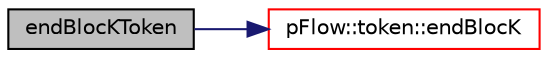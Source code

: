 digraph "endBlocKToken"
{
 // LATEX_PDF_SIZE
  edge [fontname="Helvetica",fontsize="10",labelfontname="Helvetica",labelfontsize="10"];
  node [fontname="Helvetica",fontsize="10",shape=record];
  rankdir="LR";
  Node1 [label="endBlocKToken",height=0.2,width=0.4,color="black", fillcolor="grey75", style="filled", fontcolor="black",tooltip=" "];
  Node1 -> Node2 [color="midnightblue",fontsize="10",style="solid",fontname="Helvetica"];
  Node2 [label="pFlow::token::endBlocK",height=0.2,width=0.4,color="red", fillcolor="white", style="filled",URL="$classpFlow_1_1token.html#a83e7918ed16bfb5cb13ce336ae684a66",tooltip=" "];
}
